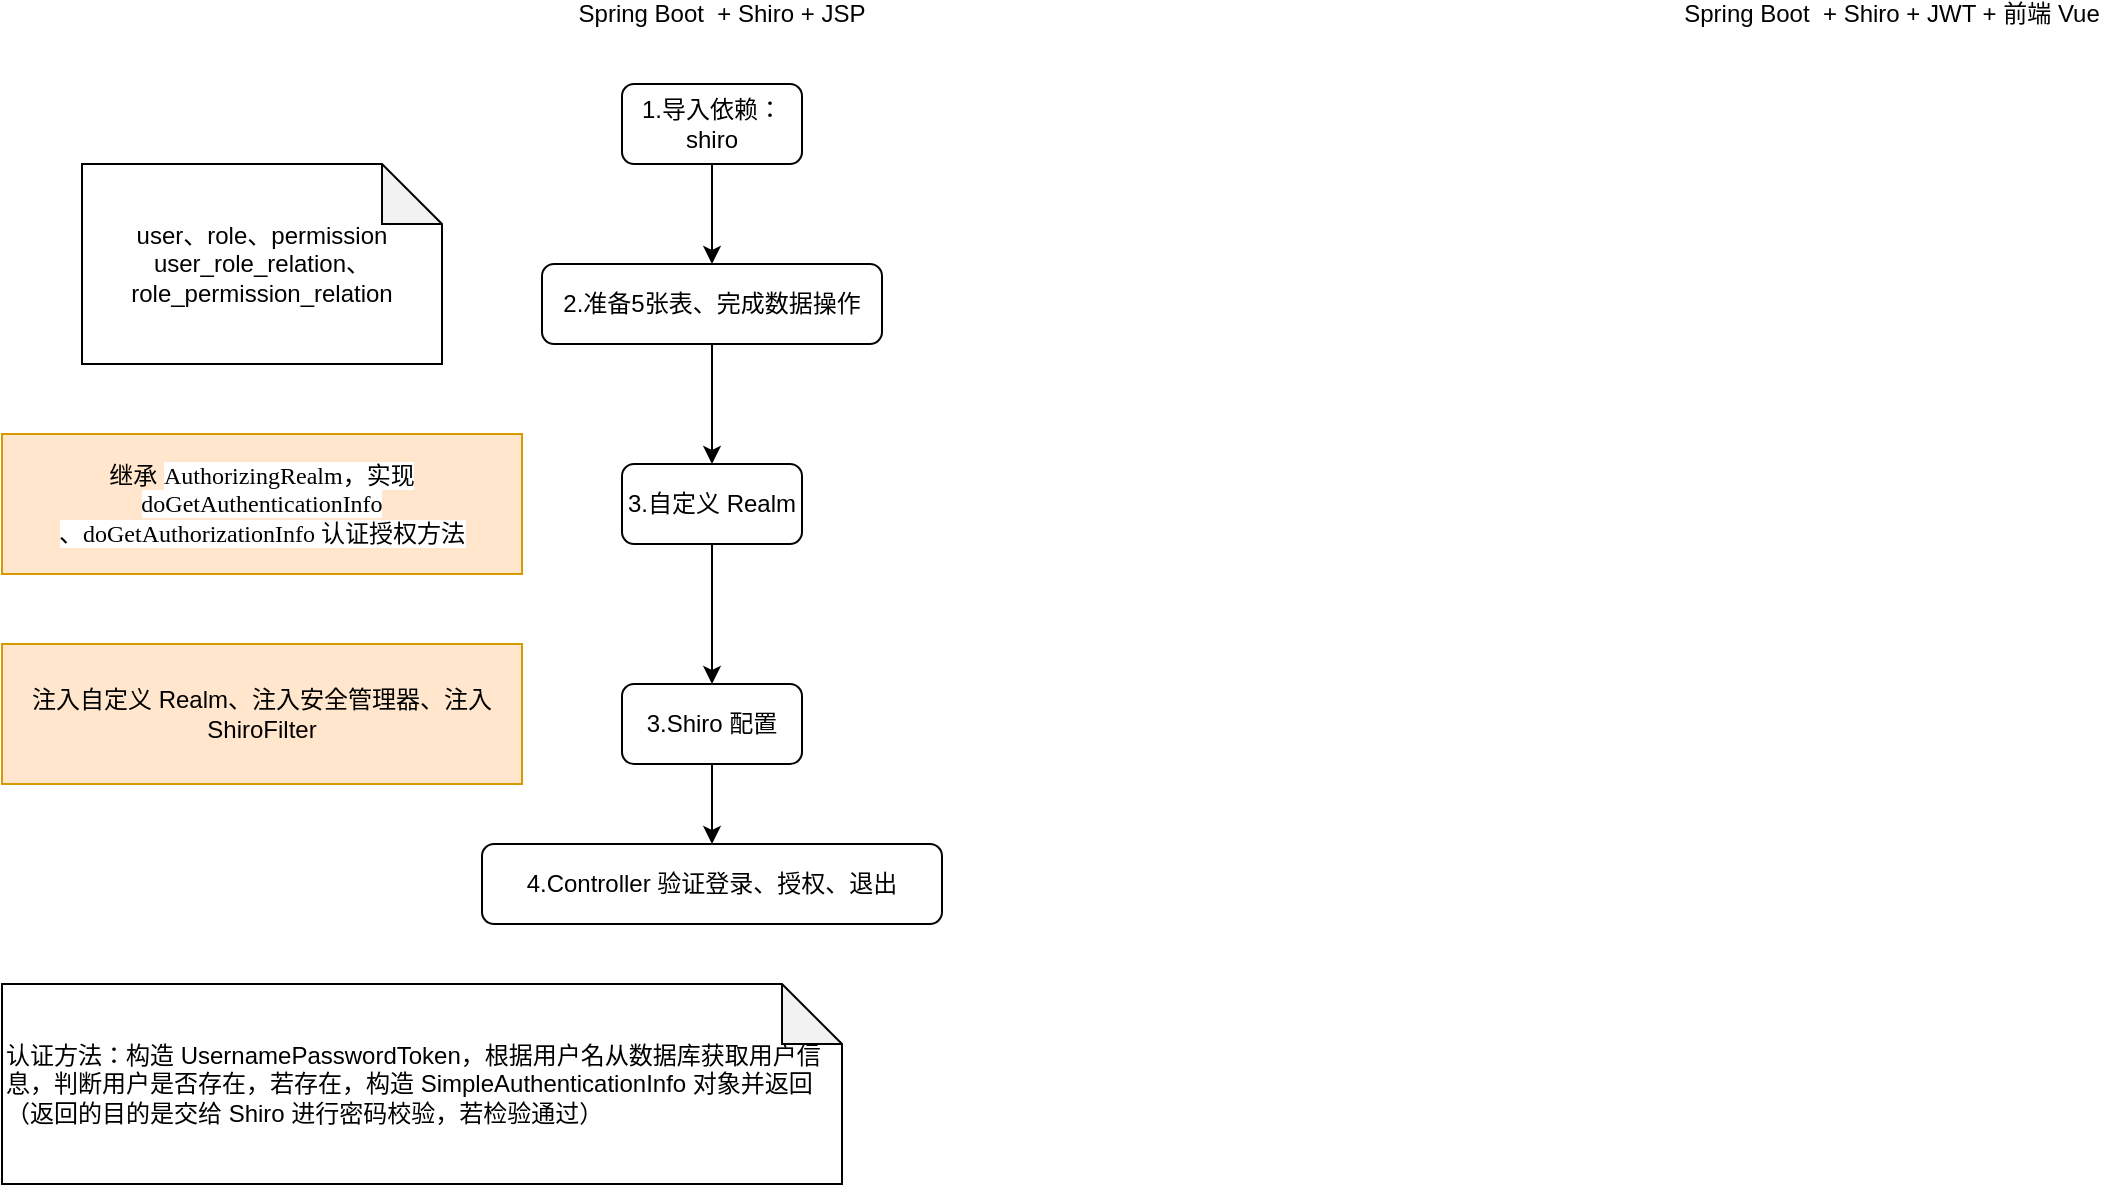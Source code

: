 <mxfile version="14.8.4" type="github">
  <diagram id="7-8bN6v-M_0XSG_AYW8F" name="Page-1">
    <mxGraphModel dx="1736" dy="526" grid="1" gridSize="10" guides="1" tooltips="1" connect="1" arrows="1" fold="1" page="1" pageScale="1" pageWidth="827" pageHeight="1169" math="0" shadow="0">
      <root>
        <mxCell id="0" />
        <mxCell id="1" parent="0" />
        <mxCell id="QgQib1zZA4WzbKAEES33-1" value="Spring Boot&amp;nbsp; + Shiro + JSP" style="text;html=1;strokeColor=none;fillColor=none;align=center;verticalAlign=middle;whiteSpace=wrap;rounded=0;" vertex="1" parent="1">
          <mxGeometry x="30" y="10" width="180" height="10" as="geometry" />
        </mxCell>
        <mxCell id="QgQib1zZA4WzbKAEES33-2" value="Spring Boot&amp;nbsp; + Shiro + JWT + 前端 Vue" style="text;html=1;strokeColor=none;fillColor=none;align=center;verticalAlign=middle;whiteSpace=wrap;rounded=0;" vertex="1" parent="1">
          <mxGeometry x="590" y="10" width="230" height="10" as="geometry" />
        </mxCell>
        <mxCell id="QgQib1zZA4WzbKAEES33-5" style="edgeStyle=orthogonalEdgeStyle;rounded=0;orthogonalLoop=1;jettySize=auto;html=1;" edge="1" parent="1" source="QgQib1zZA4WzbKAEES33-3" target="QgQib1zZA4WzbKAEES33-4">
          <mxGeometry relative="1" as="geometry" />
        </mxCell>
        <mxCell id="QgQib1zZA4WzbKAEES33-3" value="1.导入依赖：shiro" style="rounded=1;whiteSpace=wrap;html=1;" vertex="1" parent="1">
          <mxGeometry x="70" y="50" width="90" height="40" as="geometry" />
        </mxCell>
        <mxCell id="QgQib1zZA4WzbKAEES33-8" style="edgeStyle=orthogonalEdgeStyle;rounded=0;orthogonalLoop=1;jettySize=auto;html=1;" edge="1" parent="1" source="QgQib1zZA4WzbKAEES33-4" target="QgQib1zZA4WzbKAEES33-7">
          <mxGeometry relative="1" as="geometry" />
        </mxCell>
        <mxCell id="QgQib1zZA4WzbKAEES33-4" value="2.准备5张表、完成数据操作" style="rounded=1;whiteSpace=wrap;html=1;" vertex="1" parent="1">
          <mxGeometry x="30" y="140" width="170" height="40" as="geometry" />
        </mxCell>
        <mxCell id="QgQib1zZA4WzbKAEES33-6" value="继承&amp;nbsp;&lt;span style=&quot;background-color: rgb(255 , 255 , 255) ; font-family: &amp;#34;menlo&amp;#34; ; font-size: 9pt&quot;&gt;AuthorizingRealm，实现&lt;/span&gt;&lt;span style=&quot;font-family: &amp;#34;menlo&amp;#34; ; background-color: rgb(255 , 255 , 255)&quot;&gt;doGetAuthenticationInfo&lt;/span&gt;&lt;span style=&quot;background-color: rgb(255 , 255 , 255) ; font-family: &amp;#34;menlo&amp;#34; ; font-size: 9pt&quot;&gt;&lt;br&gt;、&lt;/span&gt;&lt;span style=&quot;background-color: rgb(255 , 255 , 255) ; font-family: &amp;#34;menlo&amp;#34; ; font-size: 9pt&quot;&gt;doGetAuthorizationInfo 认证授权方法&lt;/span&gt;" style="shape=note;whiteSpace=wrap;html=1;backgroundOutline=1;darkOpacity=0.05;size=0;fillColor=#ffe6cc;strokeColor=#d79b00;" vertex="1" parent="1">
          <mxGeometry x="-240" y="225" width="260" height="70" as="geometry" />
        </mxCell>
        <mxCell id="QgQib1zZA4WzbKAEES33-11" style="edgeStyle=orthogonalEdgeStyle;rounded=0;orthogonalLoop=1;jettySize=auto;html=1;" edge="1" parent="1" source="QgQib1zZA4WzbKAEES33-7" target="QgQib1zZA4WzbKAEES33-10">
          <mxGeometry relative="1" as="geometry" />
        </mxCell>
        <mxCell id="QgQib1zZA4WzbKAEES33-7" value="3.自定义 Realm" style="rounded=1;whiteSpace=wrap;html=1;" vertex="1" parent="1">
          <mxGeometry x="70" y="240" width="90" height="40" as="geometry" />
        </mxCell>
        <mxCell id="QgQib1zZA4WzbKAEES33-9" value="user、role、permission&lt;br&gt;user_role_relation、&lt;br&gt;role_permission_relation" style="shape=note;whiteSpace=wrap;html=1;backgroundOutline=1;darkOpacity=0.05;" vertex="1" parent="1">
          <mxGeometry x="-200" y="90" width="180" height="100" as="geometry" />
        </mxCell>
        <mxCell id="QgQib1zZA4WzbKAEES33-14" style="edgeStyle=orthogonalEdgeStyle;rounded=0;orthogonalLoop=1;jettySize=auto;html=1;" edge="1" parent="1" source="QgQib1zZA4WzbKAEES33-10" target="QgQib1zZA4WzbKAEES33-13">
          <mxGeometry relative="1" as="geometry" />
        </mxCell>
        <mxCell id="QgQib1zZA4WzbKAEES33-10" value="3.Shiro 配置" style="rounded=1;whiteSpace=wrap;html=1;" vertex="1" parent="1">
          <mxGeometry x="70" y="350" width="90" height="40" as="geometry" />
        </mxCell>
        <mxCell id="QgQib1zZA4WzbKAEES33-12" value="注入自定义 Realm、注入安全管理器、注入 ShiroFilter" style="shape=note;whiteSpace=wrap;html=1;backgroundOutline=1;darkOpacity=0.05;size=0;fillColor=#ffe6cc;strokeColor=#d79b00;" vertex="1" parent="1">
          <mxGeometry x="-240" y="330" width="260" height="70" as="geometry" />
        </mxCell>
        <mxCell id="QgQib1zZA4WzbKAEES33-13" value="4.Controller 验证登录、授权、退出" style="rounded=1;whiteSpace=wrap;html=1;" vertex="1" parent="1">
          <mxGeometry y="430" width="230" height="40" as="geometry" />
        </mxCell>
        <mxCell id="QgQib1zZA4WzbKAEES33-15" value="认证方法：构造 UsernamePasswordToken，根据用户名从数据库获取用户信息，判断用户是否存在，若存在，构造 SimpleAuthenticationInfo 对象并返回（返回的目的是交给 Shiro 进行密码校验，若检验通过）&lt;div style=&quot;text-align: justify&quot;&gt;&lt;/div&gt;" style="shape=note;whiteSpace=wrap;html=1;backgroundOutline=1;darkOpacity=0.05;align=left;" vertex="1" parent="1">
          <mxGeometry x="-240" y="500" width="420" height="100" as="geometry" />
        </mxCell>
      </root>
    </mxGraphModel>
  </diagram>
</mxfile>
